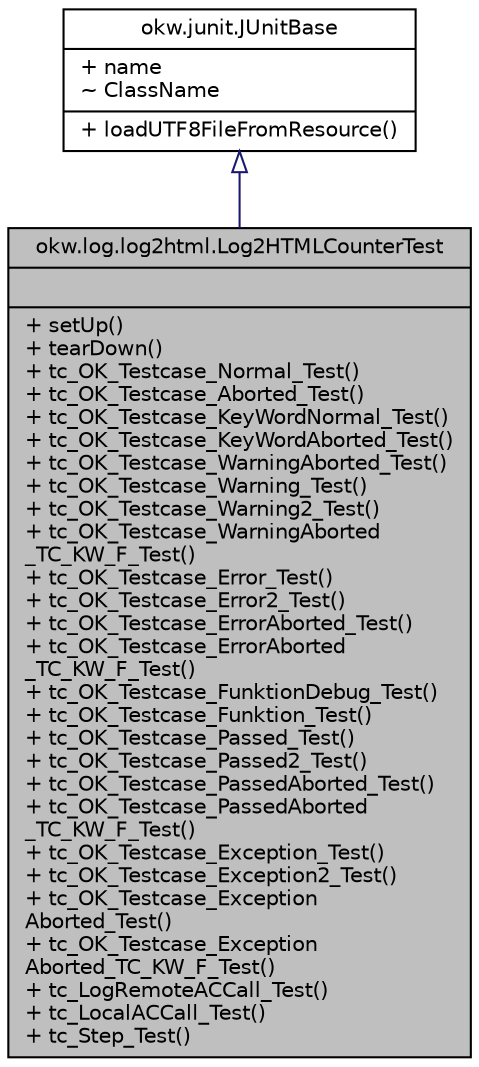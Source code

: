 digraph "okw.log.log2html.Log2HTMLCounterTest"
{
 // INTERACTIVE_SVG=YES
 // LATEX_PDF_SIZE
  edge [fontname="Helvetica",fontsize="10",labelfontname="Helvetica",labelfontsize="10"];
  node [fontname="Helvetica",fontsize="10",shape=record];
  Node1 [label="{okw.log.log2html.Log2HTMLCounterTest\n||+ setUp()\l+ tearDown()\l+ tc_OK_Testcase_Normal_Test()\l+ tc_OK_Testcase_Aborted_Test()\l+ tc_OK_Testcase_KeyWordNormal_Test()\l+ tc_OK_Testcase_KeyWordAborted_Test()\l+ tc_OK_Testcase_WarningAborted_Test()\l+ tc_OK_Testcase_Warning_Test()\l+ tc_OK_Testcase_Warning2_Test()\l+ tc_OK_Testcase_WarningAborted\l_TC_KW_F_Test()\l+ tc_OK_Testcase_Error_Test()\l+ tc_OK_Testcase_Error2_Test()\l+ tc_OK_Testcase_ErrorAborted_Test()\l+ tc_OK_Testcase_ErrorAborted\l_TC_KW_F_Test()\l+ tc_OK_Testcase_FunktionDebug_Test()\l+ tc_OK_Testcase_Funktion_Test()\l+ tc_OK_Testcase_Passed_Test()\l+ tc_OK_Testcase_Passed2_Test()\l+ tc_OK_Testcase_PassedAborted_Test()\l+ tc_OK_Testcase_PassedAborted\l_TC_KW_F_Test()\l+ tc_OK_Testcase_Exception_Test()\l+ tc_OK_Testcase_Exception2_Test()\l+ tc_OK_Testcase_Exception\lAborted_Test()\l+ tc_OK_Testcase_Exception\lAborted_TC_KW_F_Test()\l+ tc_LogRemoteACCall_Test()\l+ tc_LocalACCall_Test()\l+ tc_Step_Test()\l}",height=0.2,width=0.4,color="black", fillcolor="grey75", style="filled", fontcolor="black",tooltip=" "];
  Node2 -> Node1 [dir="back",color="midnightblue",fontsize="10",style="solid",arrowtail="onormal",fontname="Helvetica"];
  Node2 [label="{okw.junit.JUnitBase\n|+ name\l~ ClassName\l|+ loadUTF8FileFromResource()\l}",height=0.2,width=0.4,color="black", fillcolor="white", style="filled",URL="$classokw_1_1junit_1_1_j_unit_base.html",tooltip="OKW Basisklasse für OKW interne JUnit Test."];
}
